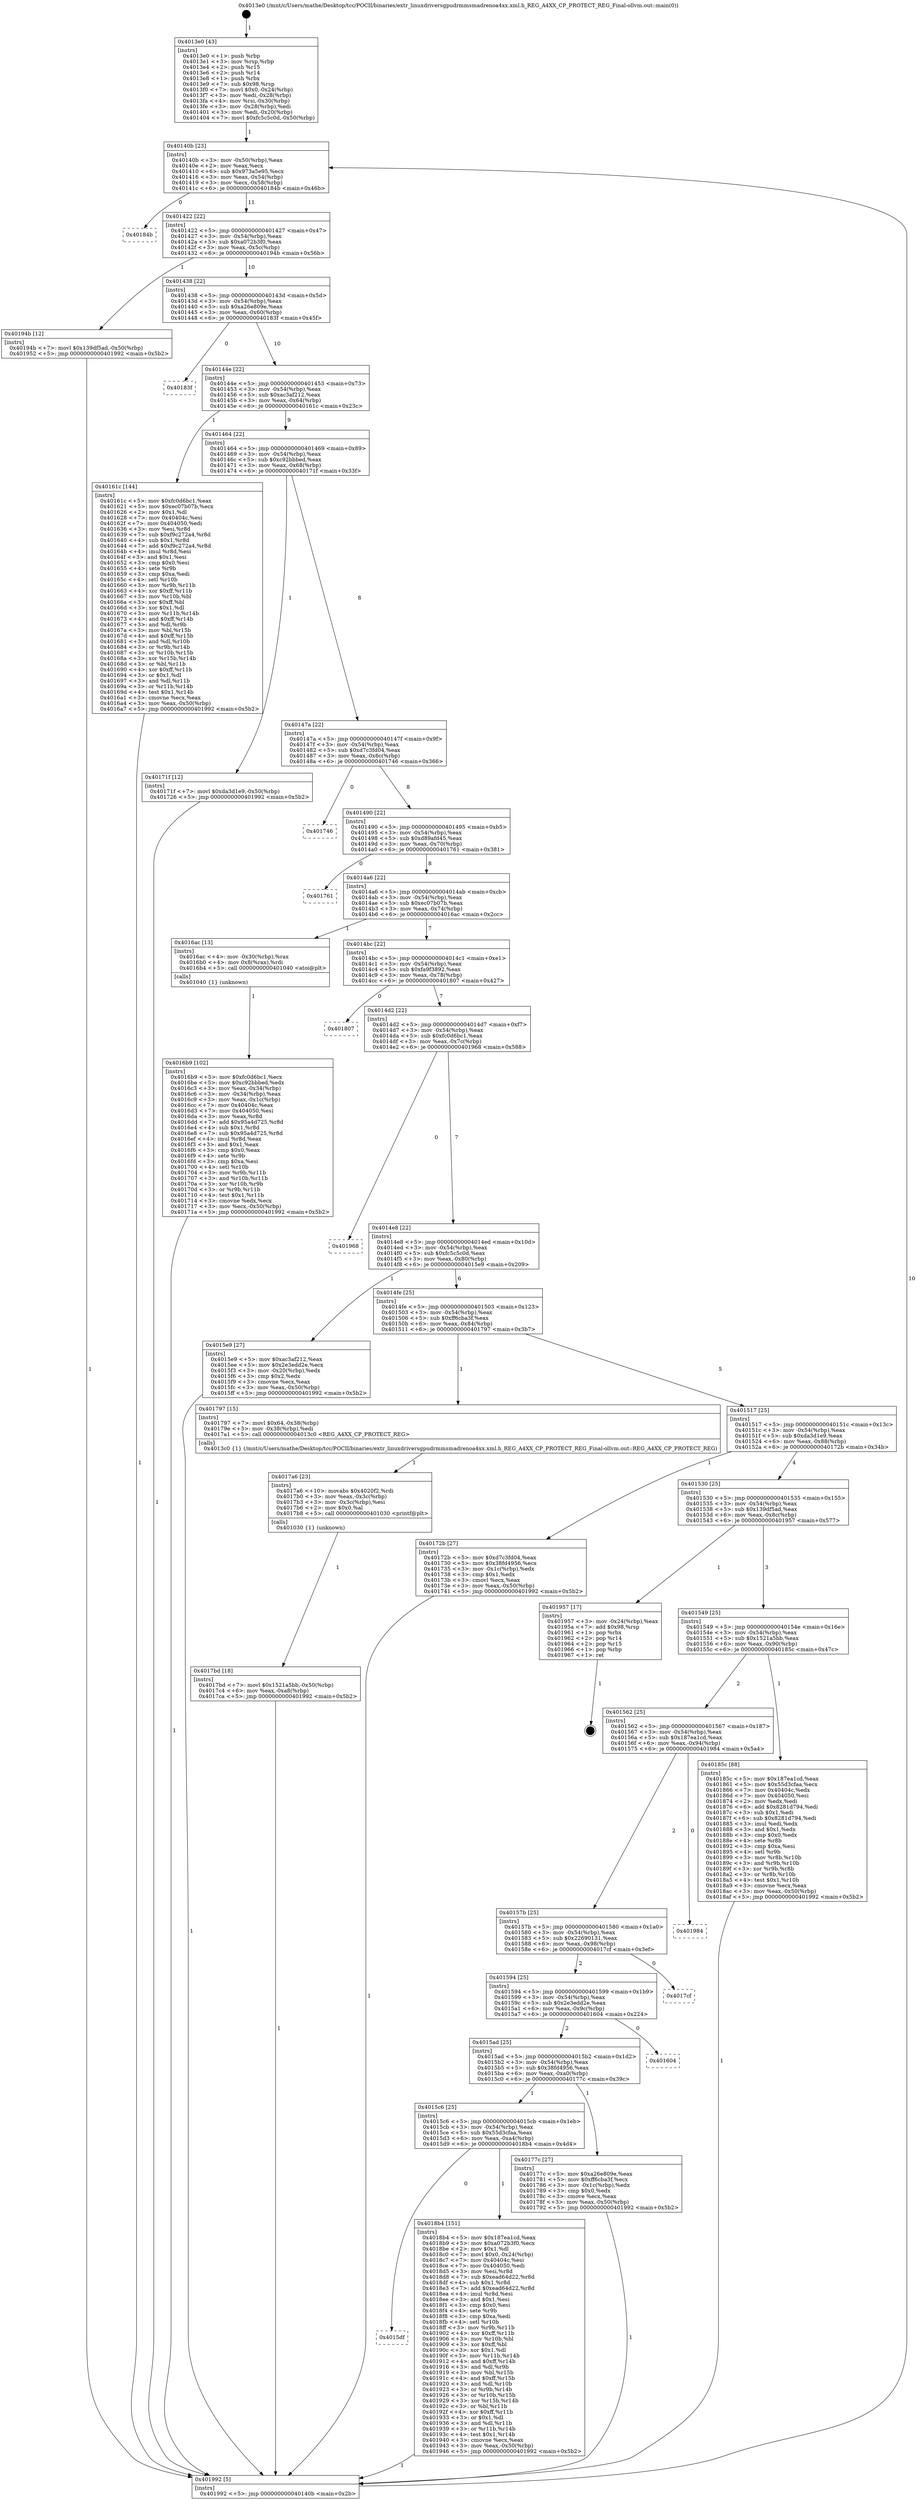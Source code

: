 digraph "0x4013e0" {
  label = "0x4013e0 (/mnt/c/Users/mathe/Desktop/tcc/POCII/binaries/extr_linuxdriversgpudrmmsmadrenoa4xx.xml.h_REG_A4XX_CP_PROTECT_REG_Final-ollvm.out::main(0))"
  labelloc = "t"
  node[shape=record]

  Entry [label="",width=0.3,height=0.3,shape=circle,fillcolor=black,style=filled]
  "0x40140b" [label="{
     0x40140b [23]\l
     | [instrs]\l
     &nbsp;&nbsp;0x40140b \<+3\>: mov -0x50(%rbp),%eax\l
     &nbsp;&nbsp;0x40140e \<+2\>: mov %eax,%ecx\l
     &nbsp;&nbsp;0x401410 \<+6\>: sub $0x973a5e95,%ecx\l
     &nbsp;&nbsp;0x401416 \<+3\>: mov %eax,-0x54(%rbp)\l
     &nbsp;&nbsp;0x401419 \<+3\>: mov %ecx,-0x58(%rbp)\l
     &nbsp;&nbsp;0x40141c \<+6\>: je 000000000040184b \<main+0x46b\>\l
  }"]
  "0x40184b" [label="{
     0x40184b\l
  }", style=dashed]
  "0x401422" [label="{
     0x401422 [22]\l
     | [instrs]\l
     &nbsp;&nbsp;0x401422 \<+5\>: jmp 0000000000401427 \<main+0x47\>\l
     &nbsp;&nbsp;0x401427 \<+3\>: mov -0x54(%rbp),%eax\l
     &nbsp;&nbsp;0x40142a \<+5\>: sub $0xa072b3f0,%eax\l
     &nbsp;&nbsp;0x40142f \<+3\>: mov %eax,-0x5c(%rbp)\l
     &nbsp;&nbsp;0x401432 \<+6\>: je 000000000040194b \<main+0x56b\>\l
  }"]
  Exit [label="",width=0.3,height=0.3,shape=circle,fillcolor=black,style=filled,peripheries=2]
  "0x40194b" [label="{
     0x40194b [12]\l
     | [instrs]\l
     &nbsp;&nbsp;0x40194b \<+7\>: movl $0x139df5ad,-0x50(%rbp)\l
     &nbsp;&nbsp;0x401952 \<+5\>: jmp 0000000000401992 \<main+0x5b2\>\l
  }"]
  "0x401438" [label="{
     0x401438 [22]\l
     | [instrs]\l
     &nbsp;&nbsp;0x401438 \<+5\>: jmp 000000000040143d \<main+0x5d\>\l
     &nbsp;&nbsp;0x40143d \<+3\>: mov -0x54(%rbp),%eax\l
     &nbsp;&nbsp;0x401440 \<+5\>: sub $0xa26e809e,%eax\l
     &nbsp;&nbsp;0x401445 \<+3\>: mov %eax,-0x60(%rbp)\l
     &nbsp;&nbsp;0x401448 \<+6\>: je 000000000040183f \<main+0x45f\>\l
  }"]
  "0x4015df" [label="{
     0x4015df\l
  }", style=dashed]
  "0x40183f" [label="{
     0x40183f\l
  }", style=dashed]
  "0x40144e" [label="{
     0x40144e [22]\l
     | [instrs]\l
     &nbsp;&nbsp;0x40144e \<+5\>: jmp 0000000000401453 \<main+0x73\>\l
     &nbsp;&nbsp;0x401453 \<+3\>: mov -0x54(%rbp),%eax\l
     &nbsp;&nbsp;0x401456 \<+5\>: sub $0xac3af212,%eax\l
     &nbsp;&nbsp;0x40145b \<+3\>: mov %eax,-0x64(%rbp)\l
     &nbsp;&nbsp;0x40145e \<+6\>: je 000000000040161c \<main+0x23c\>\l
  }"]
  "0x4018b4" [label="{
     0x4018b4 [151]\l
     | [instrs]\l
     &nbsp;&nbsp;0x4018b4 \<+5\>: mov $0x187ea1cd,%eax\l
     &nbsp;&nbsp;0x4018b9 \<+5\>: mov $0xa072b3f0,%ecx\l
     &nbsp;&nbsp;0x4018be \<+2\>: mov $0x1,%dl\l
     &nbsp;&nbsp;0x4018c0 \<+7\>: movl $0x0,-0x24(%rbp)\l
     &nbsp;&nbsp;0x4018c7 \<+7\>: mov 0x40404c,%esi\l
     &nbsp;&nbsp;0x4018ce \<+7\>: mov 0x404050,%edi\l
     &nbsp;&nbsp;0x4018d5 \<+3\>: mov %esi,%r8d\l
     &nbsp;&nbsp;0x4018d8 \<+7\>: sub $0xead64d22,%r8d\l
     &nbsp;&nbsp;0x4018df \<+4\>: sub $0x1,%r8d\l
     &nbsp;&nbsp;0x4018e3 \<+7\>: add $0xead64d22,%r8d\l
     &nbsp;&nbsp;0x4018ea \<+4\>: imul %r8d,%esi\l
     &nbsp;&nbsp;0x4018ee \<+3\>: and $0x1,%esi\l
     &nbsp;&nbsp;0x4018f1 \<+3\>: cmp $0x0,%esi\l
     &nbsp;&nbsp;0x4018f4 \<+4\>: sete %r9b\l
     &nbsp;&nbsp;0x4018f8 \<+3\>: cmp $0xa,%edi\l
     &nbsp;&nbsp;0x4018fb \<+4\>: setl %r10b\l
     &nbsp;&nbsp;0x4018ff \<+3\>: mov %r9b,%r11b\l
     &nbsp;&nbsp;0x401902 \<+4\>: xor $0xff,%r11b\l
     &nbsp;&nbsp;0x401906 \<+3\>: mov %r10b,%bl\l
     &nbsp;&nbsp;0x401909 \<+3\>: xor $0xff,%bl\l
     &nbsp;&nbsp;0x40190c \<+3\>: xor $0x1,%dl\l
     &nbsp;&nbsp;0x40190f \<+3\>: mov %r11b,%r14b\l
     &nbsp;&nbsp;0x401912 \<+4\>: and $0xff,%r14b\l
     &nbsp;&nbsp;0x401916 \<+3\>: and %dl,%r9b\l
     &nbsp;&nbsp;0x401919 \<+3\>: mov %bl,%r15b\l
     &nbsp;&nbsp;0x40191c \<+4\>: and $0xff,%r15b\l
     &nbsp;&nbsp;0x401920 \<+3\>: and %dl,%r10b\l
     &nbsp;&nbsp;0x401923 \<+3\>: or %r9b,%r14b\l
     &nbsp;&nbsp;0x401926 \<+3\>: or %r10b,%r15b\l
     &nbsp;&nbsp;0x401929 \<+3\>: xor %r15b,%r14b\l
     &nbsp;&nbsp;0x40192c \<+3\>: or %bl,%r11b\l
     &nbsp;&nbsp;0x40192f \<+4\>: xor $0xff,%r11b\l
     &nbsp;&nbsp;0x401933 \<+3\>: or $0x1,%dl\l
     &nbsp;&nbsp;0x401936 \<+3\>: and %dl,%r11b\l
     &nbsp;&nbsp;0x401939 \<+3\>: or %r11b,%r14b\l
     &nbsp;&nbsp;0x40193c \<+4\>: test $0x1,%r14b\l
     &nbsp;&nbsp;0x401940 \<+3\>: cmovne %ecx,%eax\l
     &nbsp;&nbsp;0x401943 \<+3\>: mov %eax,-0x50(%rbp)\l
     &nbsp;&nbsp;0x401946 \<+5\>: jmp 0000000000401992 \<main+0x5b2\>\l
  }"]
  "0x40161c" [label="{
     0x40161c [144]\l
     | [instrs]\l
     &nbsp;&nbsp;0x40161c \<+5\>: mov $0xfc0d6bc1,%eax\l
     &nbsp;&nbsp;0x401621 \<+5\>: mov $0xec07b07b,%ecx\l
     &nbsp;&nbsp;0x401626 \<+2\>: mov $0x1,%dl\l
     &nbsp;&nbsp;0x401628 \<+7\>: mov 0x40404c,%esi\l
     &nbsp;&nbsp;0x40162f \<+7\>: mov 0x404050,%edi\l
     &nbsp;&nbsp;0x401636 \<+3\>: mov %esi,%r8d\l
     &nbsp;&nbsp;0x401639 \<+7\>: sub $0xf9c272a4,%r8d\l
     &nbsp;&nbsp;0x401640 \<+4\>: sub $0x1,%r8d\l
     &nbsp;&nbsp;0x401644 \<+7\>: add $0xf9c272a4,%r8d\l
     &nbsp;&nbsp;0x40164b \<+4\>: imul %r8d,%esi\l
     &nbsp;&nbsp;0x40164f \<+3\>: and $0x1,%esi\l
     &nbsp;&nbsp;0x401652 \<+3\>: cmp $0x0,%esi\l
     &nbsp;&nbsp;0x401655 \<+4\>: sete %r9b\l
     &nbsp;&nbsp;0x401659 \<+3\>: cmp $0xa,%edi\l
     &nbsp;&nbsp;0x40165c \<+4\>: setl %r10b\l
     &nbsp;&nbsp;0x401660 \<+3\>: mov %r9b,%r11b\l
     &nbsp;&nbsp;0x401663 \<+4\>: xor $0xff,%r11b\l
     &nbsp;&nbsp;0x401667 \<+3\>: mov %r10b,%bl\l
     &nbsp;&nbsp;0x40166a \<+3\>: xor $0xff,%bl\l
     &nbsp;&nbsp;0x40166d \<+3\>: xor $0x1,%dl\l
     &nbsp;&nbsp;0x401670 \<+3\>: mov %r11b,%r14b\l
     &nbsp;&nbsp;0x401673 \<+4\>: and $0xff,%r14b\l
     &nbsp;&nbsp;0x401677 \<+3\>: and %dl,%r9b\l
     &nbsp;&nbsp;0x40167a \<+3\>: mov %bl,%r15b\l
     &nbsp;&nbsp;0x40167d \<+4\>: and $0xff,%r15b\l
     &nbsp;&nbsp;0x401681 \<+3\>: and %dl,%r10b\l
     &nbsp;&nbsp;0x401684 \<+3\>: or %r9b,%r14b\l
     &nbsp;&nbsp;0x401687 \<+3\>: or %r10b,%r15b\l
     &nbsp;&nbsp;0x40168a \<+3\>: xor %r15b,%r14b\l
     &nbsp;&nbsp;0x40168d \<+3\>: or %bl,%r11b\l
     &nbsp;&nbsp;0x401690 \<+4\>: xor $0xff,%r11b\l
     &nbsp;&nbsp;0x401694 \<+3\>: or $0x1,%dl\l
     &nbsp;&nbsp;0x401697 \<+3\>: and %dl,%r11b\l
     &nbsp;&nbsp;0x40169a \<+3\>: or %r11b,%r14b\l
     &nbsp;&nbsp;0x40169d \<+4\>: test $0x1,%r14b\l
     &nbsp;&nbsp;0x4016a1 \<+3\>: cmovne %ecx,%eax\l
     &nbsp;&nbsp;0x4016a4 \<+3\>: mov %eax,-0x50(%rbp)\l
     &nbsp;&nbsp;0x4016a7 \<+5\>: jmp 0000000000401992 \<main+0x5b2\>\l
  }"]
  "0x401464" [label="{
     0x401464 [22]\l
     | [instrs]\l
     &nbsp;&nbsp;0x401464 \<+5\>: jmp 0000000000401469 \<main+0x89\>\l
     &nbsp;&nbsp;0x401469 \<+3\>: mov -0x54(%rbp),%eax\l
     &nbsp;&nbsp;0x40146c \<+5\>: sub $0xc92bbbed,%eax\l
     &nbsp;&nbsp;0x401471 \<+3\>: mov %eax,-0x68(%rbp)\l
     &nbsp;&nbsp;0x401474 \<+6\>: je 000000000040171f \<main+0x33f\>\l
  }"]
  "0x4017bd" [label="{
     0x4017bd [18]\l
     | [instrs]\l
     &nbsp;&nbsp;0x4017bd \<+7\>: movl $0x1521a5bb,-0x50(%rbp)\l
     &nbsp;&nbsp;0x4017c4 \<+6\>: mov %eax,-0xa8(%rbp)\l
     &nbsp;&nbsp;0x4017ca \<+5\>: jmp 0000000000401992 \<main+0x5b2\>\l
  }"]
  "0x40171f" [label="{
     0x40171f [12]\l
     | [instrs]\l
     &nbsp;&nbsp;0x40171f \<+7\>: movl $0xda3d1e9,-0x50(%rbp)\l
     &nbsp;&nbsp;0x401726 \<+5\>: jmp 0000000000401992 \<main+0x5b2\>\l
  }"]
  "0x40147a" [label="{
     0x40147a [22]\l
     | [instrs]\l
     &nbsp;&nbsp;0x40147a \<+5\>: jmp 000000000040147f \<main+0x9f\>\l
     &nbsp;&nbsp;0x40147f \<+3\>: mov -0x54(%rbp),%eax\l
     &nbsp;&nbsp;0x401482 \<+5\>: sub $0xd7c3fd04,%eax\l
     &nbsp;&nbsp;0x401487 \<+3\>: mov %eax,-0x6c(%rbp)\l
     &nbsp;&nbsp;0x40148a \<+6\>: je 0000000000401746 \<main+0x366\>\l
  }"]
  "0x4017a6" [label="{
     0x4017a6 [23]\l
     | [instrs]\l
     &nbsp;&nbsp;0x4017a6 \<+10\>: movabs $0x4020f2,%rdi\l
     &nbsp;&nbsp;0x4017b0 \<+3\>: mov %eax,-0x3c(%rbp)\l
     &nbsp;&nbsp;0x4017b3 \<+3\>: mov -0x3c(%rbp),%esi\l
     &nbsp;&nbsp;0x4017b6 \<+2\>: mov $0x0,%al\l
     &nbsp;&nbsp;0x4017b8 \<+5\>: call 0000000000401030 \<printf@plt\>\l
     | [calls]\l
     &nbsp;&nbsp;0x401030 \{1\} (unknown)\l
  }"]
  "0x401746" [label="{
     0x401746\l
  }", style=dashed]
  "0x401490" [label="{
     0x401490 [22]\l
     | [instrs]\l
     &nbsp;&nbsp;0x401490 \<+5\>: jmp 0000000000401495 \<main+0xb5\>\l
     &nbsp;&nbsp;0x401495 \<+3\>: mov -0x54(%rbp),%eax\l
     &nbsp;&nbsp;0x401498 \<+5\>: sub $0xd89afd45,%eax\l
     &nbsp;&nbsp;0x40149d \<+3\>: mov %eax,-0x70(%rbp)\l
     &nbsp;&nbsp;0x4014a0 \<+6\>: je 0000000000401761 \<main+0x381\>\l
  }"]
  "0x4015c6" [label="{
     0x4015c6 [25]\l
     | [instrs]\l
     &nbsp;&nbsp;0x4015c6 \<+5\>: jmp 00000000004015cb \<main+0x1eb\>\l
     &nbsp;&nbsp;0x4015cb \<+3\>: mov -0x54(%rbp),%eax\l
     &nbsp;&nbsp;0x4015ce \<+5\>: sub $0x55d3cfaa,%eax\l
     &nbsp;&nbsp;0x4015d3 \<+6\>: mov %eax,-0xa4(%rbp)\l
     &nbsp;&nbsp;0x4015d9 \<+6\>: je 00000000004018b4 \<main+0x4d4\>\l
  }"]
  "0x401761" [label="{
     0x401761\l
  }", style=dashed]
  "0x4014a6" [label="{
     0x4014a6 [22]\l
     | [instrs]\l
     &nbsp;&nbsp;0x4014a6 \<+5\>: jmp 00000000004014ab \<main+0xcb\>\l
     &nbsp;&nbsp;0x4014ab \<+3\>: mov -0x54(%rbp),%eax\l
     &nbsp;&nbsp;0x4014ae \<+5\>: sub $0xec07b07b,%eax\l
     &nbsp;&nbsp;0x4014b3 \<+3\>: mov %eax,-0x74(%rbp)\l
     &nbsp;&nbsp;0x4014b6 \<+6\>: je 00000000004016ac \<main+0x2cc\>\l
  }"]
  "0x40177c" [label="{
     0x40177c [27]\l
     | [instrs]\l
     &nbsp;&nbsp;0x40177c \<+5\>: mov $0xa26e809e,%eax\l
     &nbsp;&nbsp;0x401781 \<+5\>: mov $0xff6cba3f,%ecx\l
     &nbsp;&nbsp;0x401786 \<+3\>: mov -0x1c(%rbp),%edx\l
     &nbsp;&nbsp;0x401789 \<+3\>: cmp $0x0,%edx\l
     &nbsp;&nbsp;0x40178c \<+3\>: cmove %ecx,%eax\l
     &nbsp;&nbsp;0x40178f \<+3\>: mov %eax,-0x50(%rbp)\l
     &nbsp;&nbsp;0x401792 \<+5\>: jmp 0000000000401992 \<main+0x5b2\>\l
  }"]
  "0x4016ac" [label="{
     0x4016ac [13]\l
     | [instrs]\l
     &nbsp;&nbsp;0x4016ac \<+4\>: mov -0x30(%rbp),%rax\l
     &nbsp;&nbsp;0x4016b0 \<+4\>: mov 0x8(%rax),%rdi\l
     &nbsp;&nbsp;0x4016b4 \<+5\>: call 0000000000401040 \<atoi@plt\>\l
     | [calls]\l
     &nbsp;&nbsp;0x401040 \{1\} (unknown)\l
  }"]
  "0x4014bc" [label="{
     0x4014bc [22]\l
     | [instrs]\l
     &nbsp;&nbsp;0x4014bc \<+5\>: jmp 00000000004014c1 \<main+0xe1\>\l
     &nbsp;&nbsp;0x4014c1 \<+3\>: mov -0x54(%rbp),%eax\l
     &nbsp;&nbsp;0x4014c4 \<+5\>: sub $0xfa9f3892,%eax\l
     &nbsp;&nbsp;0x4014c9 \<+3\>: mov %eax,-0x78(%rbp)\l
     &nbsp;&nbsp;0x4014cc \<+6\>: je 0000000000401807 \<main+0x427\>\l
  }"]
  "0x4015ad" [label="{
     0x4015ad [25]\l
     | [instrs]\l
     &nbsp;&nbsp;0x4015ad \<+5\>: jmp 00000000004015b2 \<main+0x1d2\>\l
     &nbsp;&nbsp;0x4015b2 \<+3\>: mov -0x54(%rbp),%eax\l
     &nbsp;&nbsp;0x4015b5 \<+5\>: sub $0x38fd4956,%eax\l
     &nbsp;&nbsp;0x4015ba \<+6\>: mov %eax,-0xa0(%rbp)\l
     &nbsp;&nbsp;0x4015c0 \<+6\>: je 000000000040177c \<main+0x39c\>\l
  }"]
  "0x401807" [label="{
     0x401807\l
  }", style=dashed]
  "0x4014d2" [label="{
     0x4014d2 [22]\l
     | [instrs]\l
     &nbsp;&nbsp;0x4014d2 \<+5\>: jmp 00000000004014d7 \<main+0xf7\>\l
     &nbsp;&nbsp;0x4014d7 \<+3\>: mov -0x54(%rbp),%eax\l
     &nbsp;&nbsp;0x4014da \<+5\>: sub $0xfc0d6bc1,%eax\l
     &nbsp;&nbsp;0x4014df \<+3\>: mov %eax,-0x7c(%rbp)\l
     &nbsp;&nbsp;0x4014e2 \<+6\>: je 0000000000401968 \<main+0x588\>\l
  }"]
  "0x401604" [label="{
     0x401604\l
  }", style=dashed]
  "0x401968" [label="{
     0x401968\l
  }", style=dashed]
  "0x4014e8" [label="{
     0x4014e8 [22]\l
     | [instrs]\l
     &nbsp;&nbsp;0x4014e8 \<+5\>: jmp 00000000004014ed \<main+0x10d\>\l
     &nbsp;&nbsp;0x4014ed \<+3\>: mov -0x54(%rbp),%eax\l
     &nbsp;&nbsp;0x4014f0 \<+5\>: sub $0xfc5c5c0d,%eax\l
     &nbsp;&nbsp;0x4014f5 \<+3\>: mov %eax,-0x80(%rbp)\l
     &nbsp;&nbsp;0x4014f8 \<+6\>: je 00000000004015e9 \<main+0x209\>\l
  }"]
  "0x401594" [label="{
     0x401594 [25]\l
     | [instrs]\l
     &nbsp;&nbsp;0x401594 \<+5\>: jmp 0000000000401599 \<main+0x1b9\>\l
     &nbsp;&nbsp;0x401599 \<+3\>: mov -0x54(%rbp),%eax\l
     &nbsp;&nbsp;0x40159c \<+5\>: sub $0x2e3edd2e,%eax\l
     &nbsp;&nbsp;0x4015a1 \<+6\>: mov %eax,-0x9c(%rbp)\l
     &nbsp;&nbsp;0x4015a7 \<+6\>: je 0000000000401604 \<main+0x224\>\l
  }"]
  "0x4015e9" [label="{
     0x4015e9 [27]\l
     | [instrs]\l
     &nbsp;&nbsp;0x4015e9 \<+5\>: mov $0xac3af212,%eax\l
     &nbsp;&nbsp;0x4015ee \<+5\>: mov $0x2e3edd2e,%ecx\l
     &nbsp;&nbsp;0x4015f3 \<+3\>: mov -0x20(%rbp),%edx\l
     &nbsp;&nbsp;0x4015f6 \<+3\>: cmp $0x2,%edx\l
     &nbsp;&nbsp;0x4015f9 \<+3\>: cmovne %ecx,%eax\l
     &nbsp;&nbsp;0x4015fc \<+3\>: mov %eax,-0x50(%rbp)\l
     &nbsp;&nbsp;0x4015ff \<+5\>: jmp 0000000000401992 \<main+0x5b2\>\l
  }"]
  "0x4014fe" [label="{
     0x4014fe [25]\l
     | [instrs]\l
     &nbsp;&nbsp;0x4014fe \<+5\>: jmp 0000000000401503 \<main+0x123\>\l
     &nbsp;&nbsp;0x401503 \<+3\>: mov -0x54(%rbp),%eax\l
     &nbsp;&nbsp;0x401506 \<+5\>: sub $0xff6cba3f,%eax\l
     &nbsp;&nbsp;0x40150b \<+6\>: mov %eax,-0x84(%rbp)\l
     &nbsp;&nbsp;0x401511 \<+6\>: je 0000000000401797 \<main+0x3b7\>\l
  }"]
  "0x401992" [label="{
     0x401992 [5]\l
     | [instrs]\l
     &nbsp;&nbsp;0x401992 \<+5\>: jmp 000000000040140b \<main+0x2b\>\l
  }"]
  "0x4013e0" [label="{
     0x4013e0 [43]\l
     | [instrs]\l
     &nbsp;&nbsp;0x4013e0 \<+1\>: push %rbp\l
     &nbsp;&nbsp;0x4013e1 \<+3\>: mov %rsp,%rbp\l
     &nbsp;&nbsp;0x4013e4 \<+2\>: push %r15\l
     &nbsp;&nbsp;0x4013e6 \<+2\>: push %r14\l
     &nbsp;&nbsp;0x4013e8 \<+1\>: push %rbx\l
     &nbsp;&nbsp;0x4013e9 \<+7\>: sub $0x98,%rsp\l
     &nbsp;&nbsp;0x4013f0 \<+7\>: movl $0x0,-0x24(%rbp)\l
     &nbsp;&nbsp;0x4013f7 \<+3\>: mov %edi,-0x28(%rbp)\l
     &nbsp;&nbsp;0x4013fa \<+4\>: mov %rsi,-0x30(%rbp)\l
     &nbsp;&nbsp;0x4013fe \<+3\>: mov -0x28(%rbp),%edi\l
     &nbsp;&nbsp;0x401401 \<+3\>: mov %edi,-0x20(%rbp)\l
     &nbsp;&nbsp;0x401404 \<+7\>: movl $0xfc5c5c0d,-0x50(%rbp)\l
  }"]
  "0x4016b9" [label="{
     0x4016b9 [102]\l
     | [instrs]\l
     &nbsp;&nbsp;0x4016b9 \<+5\>: mov $0xfc0d6bc1,%ecx\l
     &nbsp;&nbsp;0x4016be \<+5\>: mov $0xc92bbbed,%edx\l
     &nbsp;&nbsp;0x4016c3 \<+3\>: mov %eax,-0x34(%rbp)\l
     &nbsp;&nbsp;0x4016c6 \<+3\>: mov -0x34(%rbp),%eax\l
     &nbsp;&nbsp;0x4016c9 \<+3\>: mov %eax,-0x1c(%rbp)\l
     &nbsp;&nbsp;0x4016cc \<+7\>: mov 0x40404c,%eax\l
     &nbsp;&nbsp;0x4016d3 \<+7\>: mov 0x404050,%esi\l
     &nbsp;&nbsp;0x4016da \<+3\>: mov %eax,%r8d\l
     &nbsp;&nbsp;0x4016dd \<+7\>: add $0x95a4d725,%r8d\l
     &nbsp;&nbsp;0x4016e4 \<+4\>: sub $0x1,%r8d\l
     &nbsp;&nbsp;0x4016e8 \<+7\>: sub $0x95a4d725,%r8d\l
     &nbsp;&nbsp;0x4016ef \<+4\>: imul %r8d,%eax\l
     &nbsp;&nbsp;0x4016f3 \<+3\>: and $0x1,%eax\l
     &nbsp;&nbsp;0x4016f6 \<+3\>: cmp $0x0,%eax\l
     &nbsp;&nbsp;0x4016f9 \<+4\>: sete %r9b\l
     &nbsp;&nbsp;0x4016fd \<+3\>: cmp $0xa,%esi\l
     &nbsp;&nbsp;0x401700 \<+4\>: setl %r10b\l
     &nbsp;&nbsp;0x401704 \<+3\>: mov %r9b,%r11b\l
     &nbsp;&nbsp;0x401707 \<+3\>: and %r10b,%r11b\l
     &nbsp;&nbsp;0x40170a \<+3\>: xor %r10b,%r9b\l
     &nbsp;&nbsp;0x40170d \<+3\>: or %r9b,%r11b\l
     &nbsp;&nbsp;0x401710 \<+4\>: test $0x1,%r11b\l
     &nbsp;&nbsp;0x401714 \<+3\>: cmovne %edx,%ecx\l
     &nbsp;&nbsp;0x401717 \<+3\>: mov %ecx,-0x50(%rbp)\l
     &nbsp;&nbsp;0x40171a \<+5\>: jmp 0000000000401992 \<main+0x5b2\>\l
  }"]
  "0x4017cf" [label="{
     0x4017cf\l
  }", style=dashed]
  "0x401797" [label="{
     0x401797 [15]\l
     | [instrs]\l
     &nbsp;&nbsp;0x401797 \<+7\>: movl $0x64,-0x38(%rbp)\l
     &nbsp;&nbsp;0x40179e \<+3\>: mov -0x38(%rbp),%edi\l
     &nbsp;&nbsp;0x4017a1 \<+5\>: call 00000000004013c0 \<REG_A4XX_CP_PROTECT_REG\>\l
     | [calls]\l
     &nbsp;&nbsp;0x4013c0 \{1\} (/mnt/c/Users/mathe/Desktop/tcc/POCII/binaries/extr_linuxdriversgpudrmmsmadrenoa4xx.xml.h_REG_A4XX_CP_PROTECT_REG_Final-ollvm.out::REG_A4XX_CP_PROTECT_REG)\l
  }"]
  "0x401517" [label="{
     0x401517 [25]\l
     | [instrs]\l
     &nbsp;&nbsp;0x401517 \<+5\>: jmp 000000000040151c \<main+0x13c\>\l
     &nbsp;&nbsp;0x40151c \<+3\>: mov -0x54(%rbp),%eax\l
     &nbsp;&nbsp;0x40151f \<+5\>: sub $0xda3d1e9,%eax\l
     &nbsp;&nbsp;0x401524 \<+6\>: mov %eax,-0x88(%rbp)\l
     &nbsp;&nbsp;0x40152a \<+6\>: je 000000000040172b \<main+0x34b\>\l
  }"]
  "0x40157b" [label="{
     0x40157b [25]\l
     | [instrs]\l
     &nbsp;&nbsp;0x40157b \<+5\>: jmp 0000000000401580 \<main+0x1a0\>\l
     &nbsp;&nbsp;0x401580 \<+3\>: mov -0x54(%rbp),%eax\l
     &nbsp;&nbsp;0x401583 \<+5\>: sub $0x22690131,%eax\l
     &nbsp;&nbsp;0x401588 \<+6\>: mov %eax,-0x98(%rbp)\l
     &nbsp;&nbsp;0x40158e \<+6\>: je 00000000004017cf \<main+0x3ef\>\l
  }"]
  "0x40172b" [label="{
     0x40172b [27]\l
     | [instrs]\l
     &nbsp;&nbsp;0x40172b \<+5\>: mov $0xd7c3fd04,%eax\l
     &nbsp;&nbsp;0x401730 \<+5\>: mov $0x38fd4956,%ecx\l
     &nbsp;&nbsp;0x401735 \<+3\>: mov -0x1c(%rbp),%edx\l
     &nbsp;&nbsp;0x401738 \<+3\>: cmp $0x1,%edx\l
     &nbsp;&nbsp;0x40173b \<+3\>: cmovl %ecx,%eax\l
     &nbsp;&nbsp;0x40173e \<+3\>: mov %eax,-0x50(%rbp)\l
     &nbsp;&nbsp;0x401741 \<+5\>: jmp 0000000000401992 \<main+0x5b2\>\l
  }"]
  "0x401530" [label="{
     0x401530 [25]\l
     | [instrs]\l
     &nbsp;&nbsp;0x401530 \<+5\>: jmp 0000000000401535 \<main+0x155\>\l
     &nbsp;&nbsp;0x401535 \<+3\>: mov -0x54(%rbp),%eax\l
     &nbsp;&nbsp;0x401538 \<+5\>: sub $0x139df5ad,%eax\l
     &nbsp;&nbsp;0x40153d \<+6\>: mov %eax,-0x8c(%rbp)\l
     &nbsp;&nbsp;0x401543 \<+6\>: je 0000000000401957 \<main+0x577\>\l
  }"]
  "0x401984" [label="{
     0x401984\l
  }", style=dashed]
  "0x401957" [label="{
     0x401957 [17]\l
     | [instrs]\l
     &nbsp;&nbsp;0x401957 \<+3\>: mov -0x24(%rbp),%eax\l
     &nbsp;&nbsp;0x40195a \<+7\>: add $0x98,%rsp\l
     &nbsp;&nbsp;0x401961 \<+1\>: pop %rbx\l
     &nbsp;&nbsp;0x401962 \<+2\>: pop %r14\l
     &nbsp;&nbsp;0x401964 \<+2\>: pop %r15\l
     &nbsp;&nbsp;0x401966 \<+1\>: pop %rbp\l
     &nbsp;&nbsp;0x401967 \<+1\>: ret\l
  }"]
  "0x401549" [label="{
     0x401549 [25]\l
     | [instrs]\l
     &nbsp;&nbsp;0x401549 \<+5\>: jmp 000000000040154e \<main+0x16e\>\l
     &nbsp;&nbsp;0x40154e \<+3\>: mov -0x54(%rbp),%eax\l
     &nbsp;&nbsp;0x401551 \<+5\>: sub $0x1521a5bb,%eax\l
     &nbsp;&nbsp;0x401556 \<+6\>: mov %eax,-0x90(%rbp)\l
     &nbsp;&nbsp;0x40155c \<+6\>: je 000000000040185c \<main+0x47c\>\l
  }"]
  "0x401562" [label="{
     0x401562 [25]\l
     | [instrs]\l
     &nbsp;&nbsp;0x401562 \<+5\>: jmp 0000000000401567 \<main+0x187\>\l
     &nbsp;&nbsp;0x401567 \<+3\>: mov -0x54(%rbp),%eax\l
     &nbsp;&nbsp;0x40156a \<+5\>: sub $0x187ea1cd,%eax\l
     &nbsp;&nbsp;0x40156f \<+6\>: mov %eax,-0x94(%rbp)\l
     &nbsp;&nbsp;0x401575 \<+6\>: je 0000000000401984 \<main+0x5a4\>\l
  }"]
  "0x40185c" [label="{
     0x40185c [88]\l
     | [instrs]\l
     &nbsp;&nbsp;0x40185c \<+5\>: mov $0x187ea1cd,%eax\l
     &nbsp;&nbsp;0x401861 \<+5\>: mov $0x55d3cfaa,%ecx\l
     &nbsp;&nbsp;0x401866 \<+7\>: mov 0x40404c,%edx\l
     &nbsp;&nbsp;0x40186d \<+7\>: mov 0x404050,%esi\l
     &nbsp;&nbsp;0x401874 \<+2\>: mov %edx,%edi\l
     &nbsp;&nbsp;0x401876 \<+6\>: add $0x8281d794,%edi\l
     &nbsp;&nbsp;0x40187c \<+3\>: sub $0x1,%edi\l
     &nbsp;&nbsp;0x40187f \<+6\>: sub $0x8281d794,%edi\l
     &nbsp;&nbsp;0x401885 \<+3\>: imul %edi,%edx\l
     &nbsp;&nbsp;0x401888 \<+3\>: and $0x1,%edx\l
     &nbsp;&nbsp;0x40188b \<+3\>: cmp $0x0,%edx\l
     &nbsp;&nbsp;0x40188e \<+4\>: sete %r8b\l
     &nbsp;&nbsp;0x401892 \<+3\>: cmp $0xa,%esi\l
     &nbsp;&nbsp;0x401895 \<+4\>: setl %r9b\l
     &nbsp;&nbsp;0x401899 \<+3\>: mov %r8b,%r10b\l
     &nbsp;&nbsp;0x40189c \<+3\>: and %r9b,%r10b\l
     &nbsp;&nbsp;0x40189f \<+3\>: xor %r9b,%r8b\l
     &nbsp;&nbsp;0x4018a2 \<+3\>: or %r8b,%r10b\l
     &nbsp;&nbsp;0x4018a5 \<+4\>: test $0x1,%r10b\l
     &nbsp;&nbsp;0x4018a9 \<+3\>: cmovne %ecx,%eax\l
     &nbsp;&nbsp;0x4018ac \<+3\>: mov %eax,-0x50(%rbp)\l
     &nbsp;&nbsp;0x4018af \<+5\>: jmp 0000000000401992 \<main+0x5b2\>\l
  }"]
  Entry -> "0x4013e0" [label=" 1"]
  "0x40140b" -> "0x40184b" [label=" 0"]
  "0x40140b" -> "0x401422" [label=" 11"]
  "0x401957" -> Exit [label=" 1"]
  "0x401422" -> "0x40194b" [label=" 1"]
  "0x401422" -> "0x401438" [label=" 10"]
  "0x40194b" -> "0x401992" [label=" 1"]
  "0x401438" -> "0x40183f" [label=" 0"]
  "0x401438" -> "0x40144e" [label=" 10"]
  "0x4018b4" -> "0x401992" [label=" 1"]
  "0x40144e" -> "0x40161c" [label=" 1"]
  "0x40144e" -> "0x401464" [label=" 9"]
  "0x4015c6" -> "0x4015df" [label=" 0"]
  "0x401464" -> "0x40171f" [label=" 1"]
  "0x401464" -> "0x40147a" [label=" 8"]
  "0x4015c6" -> "0x4018b4" [label=" 1"]
  "0x40147a" -> "0x401746" [label=" 0"]
  "0x40147a" -> "0x401490" [label=" 8"]
  "0x40185c" -> "0x401992" [label=" 1"]
  "0x401490" -> "0x401761" [label=" 0"]
  "0x401490" -> "0x4014a6" [label=" 8"]
  "0x4017bd" -> "0x401992" [label=" 1"]
  "0x4014a6" -> "0x4016ac" [label=" 1"]
  "0x4014a6" -> "0x4014bc" [label=" 7"]
  "0x4017a6" -> "0x4017bd" [label=" 1"]
  "0x4014bc" -> "0x401807" [label=" 0"]
  "0x4014bc" -> "0x4014d2" [label=" 7"]
  "0x40177c" -> "0x401992" [label=" 1"]
  "0x4014d2" -> "0x401968" [label=" 0"]
  "0x4014d2" -> "0x4014e8" [label=" 7"]
  "0x4015ad" -> "0x4015c6" [label=" 1"]
  "0x4014e8" -> "0x4015e9" [label=" 1"]
  "0x4014e8" -> "0x4014fe" [label=" 6"]
  "0x4015e9" -> "0x401992" [label=" 1"]
  "0x4013e0" -> "0x40140b" [label=" 1"]
  "0x401992" -> "0x40140b" [label=" 10"]
  "0x40161c" -> "0x401992" [label=" 1"]
  "0x4016ac" -> "0x4016b9" [label=" 1"]
  "0x4016b9" -> "0x401992" [label=" 1"]
  "0x40171f" -> "0x401992" [label=" 1"]
  "0x401797" -> "0x4017a6" [label=" 1"]
  "0x4014fe" -> "0x401797" [label=" 1"]
  "0x4014fe" -> "0x401517" [label=" 5"]
  "0x401594" -> "0x4015ad" [label=" 2"]
  "0x401517" -> "0x40172b" [label=" 1"]
  "0x401517" -> "0x401530" [label=" 4"]
  "0x40172b" -> "0x401992" [label=" 1"]
  "0x4015ad" -> "0x40177c" [label=" 1"]
  "0x401530" -> "0x401957" [label=" 1"]
  "0x401530" -> "0x401549" [label=" 3"]
  "0x40157b" -> "0x401594" [label=" 2"]
  "0x401549" -> "0x40185c" [label=" 1"]
  "0x401549" -> "0x401562" [label=" 2"]
  "0x40157b" -> "0x4017cf" [label=" 0"]
  "0x401562" -> "0x401984" [label=" 0"]
  "0x401562" -> "0x40157b" [label=" 2"]
  "0x401594" -> "0x401604" [label=" 0"]
}
